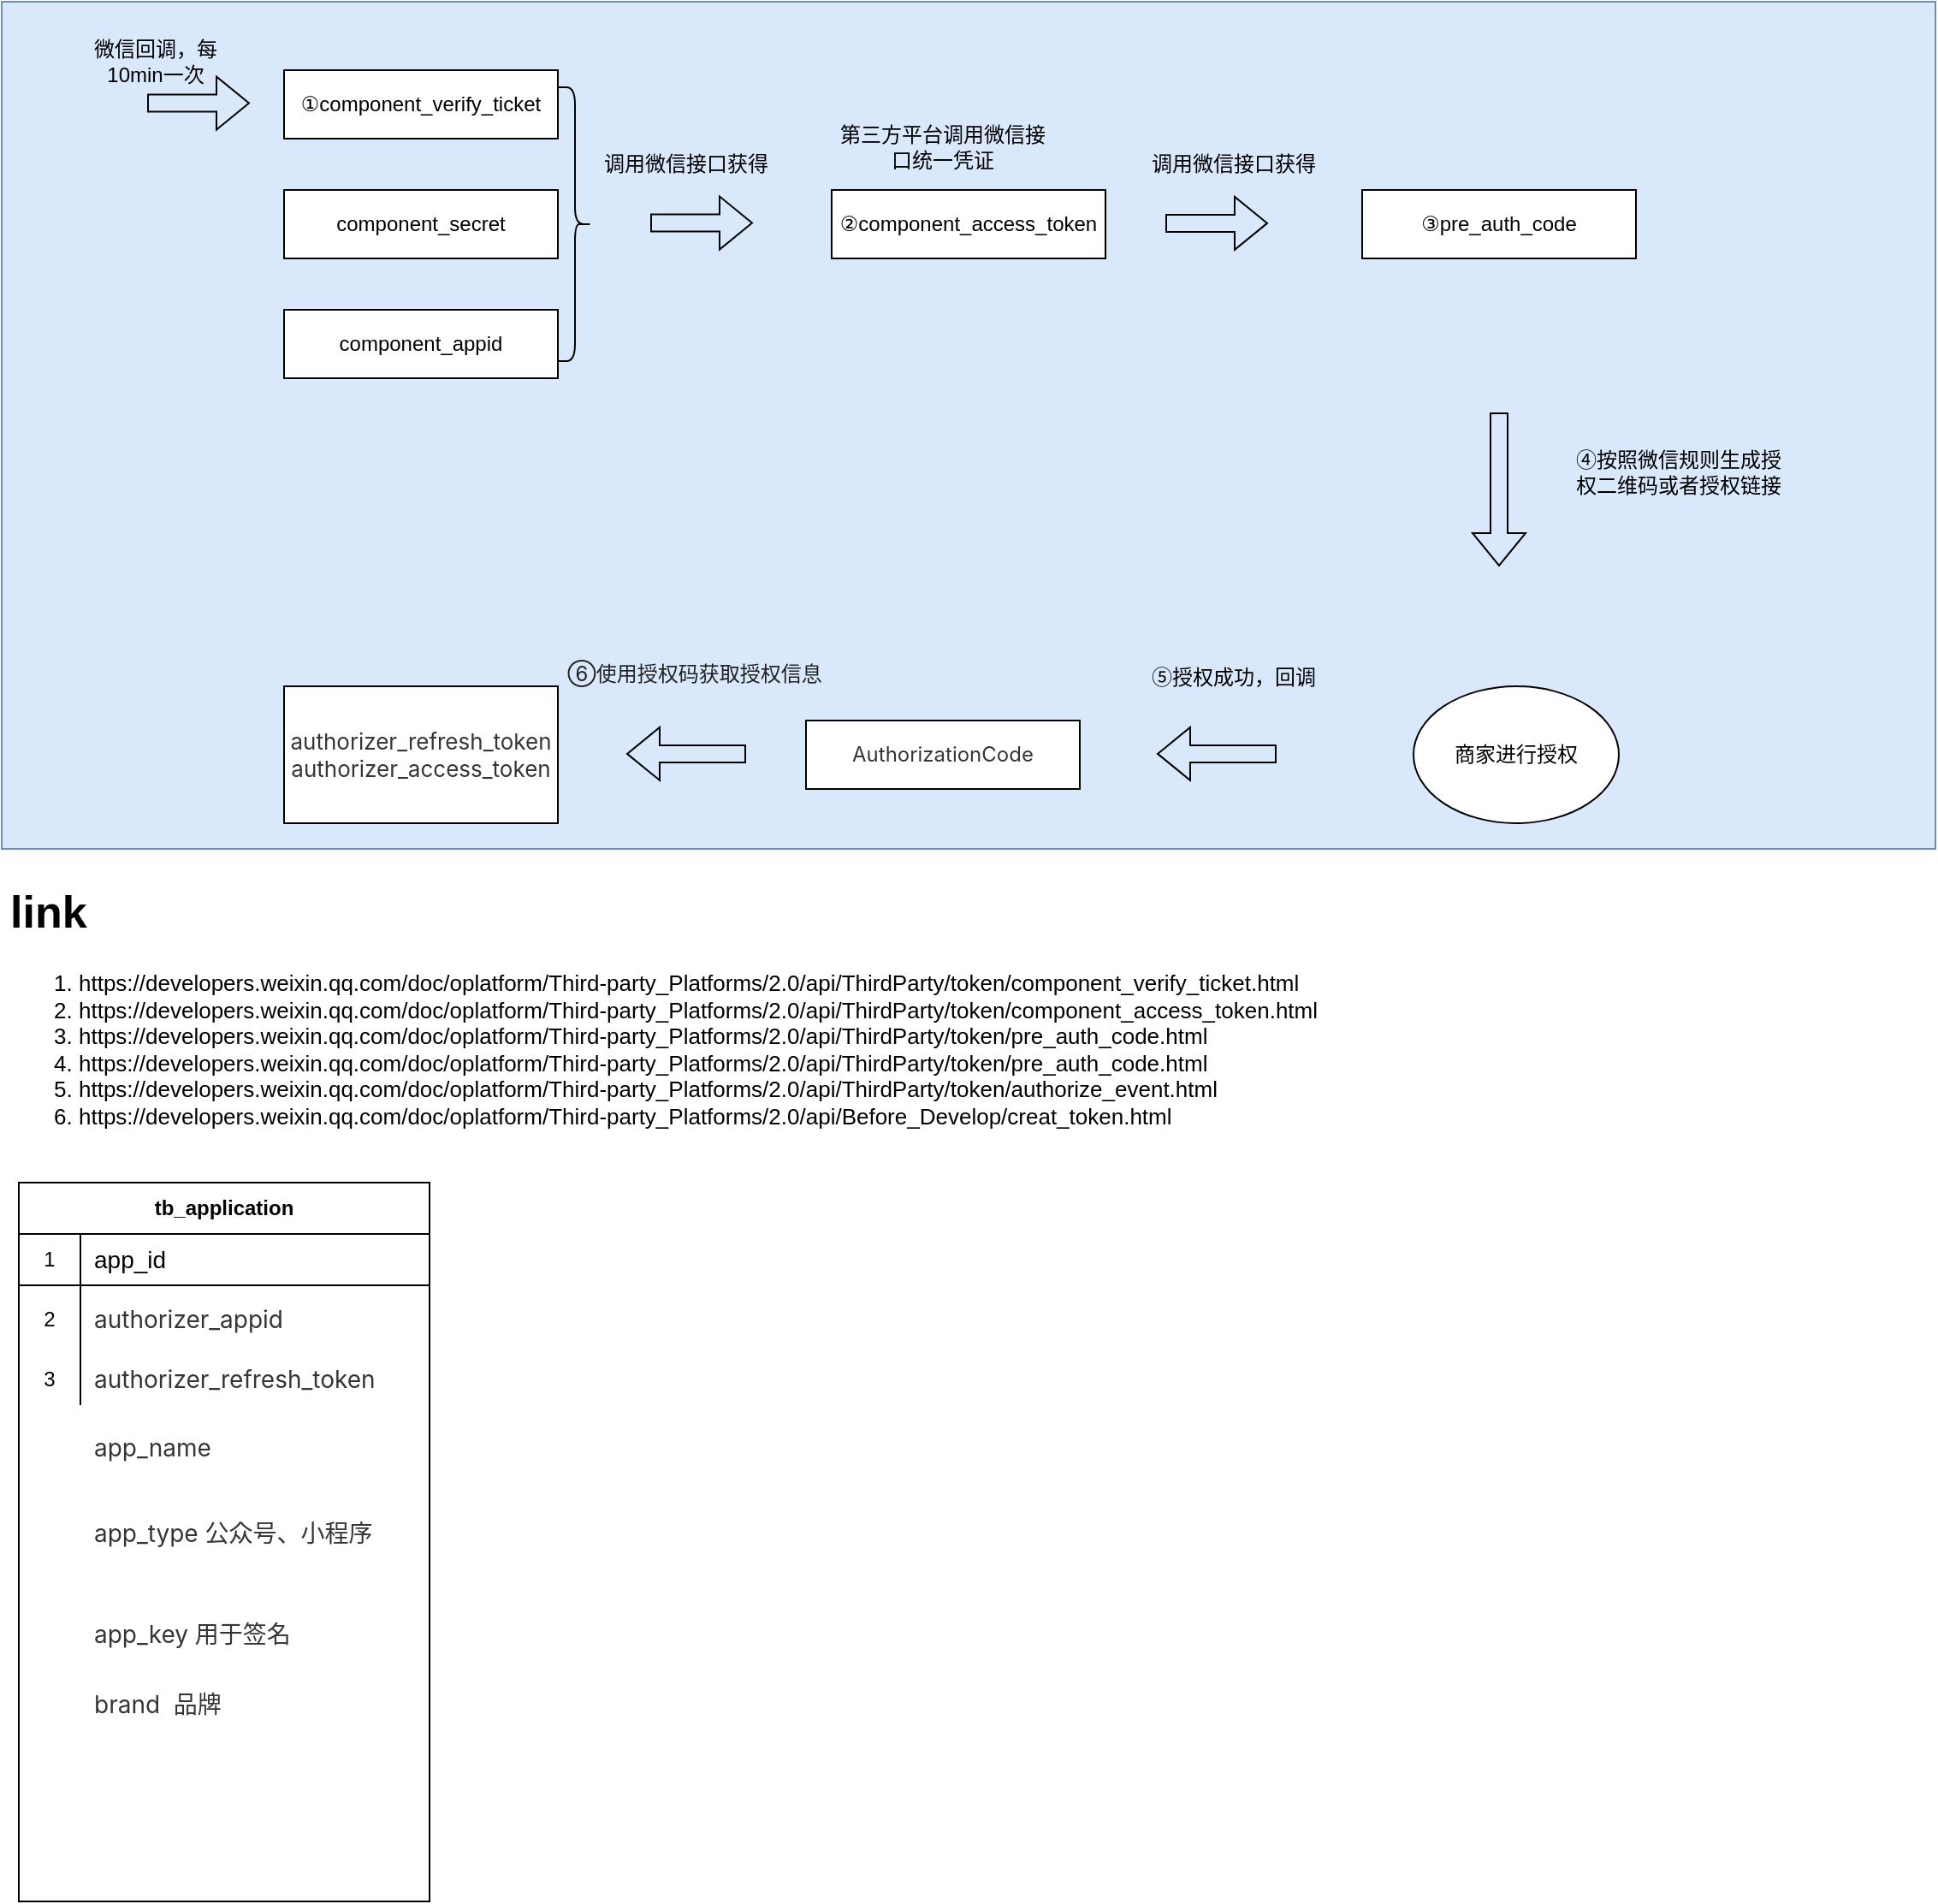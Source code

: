 <mxfile version="20.2.2" type="github">
  <diagram id="TUg0mAsogZZRu2QTR53R" name="第 1 页">
    <mxGraphModel dx="1043" dy="595" grid="1" gridSize="10" guides="1" tooltips="1" connect="1" arrows="1" fold="1" page="1" pageScale="1" pageWidth="827" pageHeight="1169" math="0" shadow="0">
      <root>
        <mxCell id="0" />
        <mxCell id="1" parent="0" />
        <mxCell id="xqInLOvfpjBzlCC8Navy-31" value="" style="rounded=0;whiteSpace=wrap;html=1;fontSize=13;fillColor=#dae8fc;strokeColor=#6c8ebf;" vertex="1" parent="1">
          <mxGeometry x="40" y="230" width="1130" height="495" as="geometry" />
        </mxCell>
        <mxCell id="xqInLOvfpjBzlCC8Navy-1" value="②component_access_token" style="rounded=0;whiteSpace=wrap;html=1;" vertex="1" parent="1">
          <mxGeometry x="525" y="340" width="160" height="40" as="geometry" />
        </mxCell>
        <mxCell id="xqInLOvfpjBzlCC8Navy-2" value="component_secret" style="rounded=0;whiteSpace=wrap;html=1;" vertex="1" parent="1">
          <mxGeometry x="205" y="340" width="160" height="40" as="geometry" />
        </mxCell>
        <mxCell id="xqInLOvfpjBzlCC8Navy-3" value="component_appid" style="rounded=0;whiteSpace=wrap;html=1;" vertex="1" parent="1">
          <mxGeometry x="205" y="410" width="160" height="40" as="geometry" />
        </mxCell>
        <mxCell id="xqInLOvfpjBzlCC8Navy-5" value="①component_verify_ticket" style="rounded=0;whiteSpace=wrap;html=1;" vertex="1" parent="1">
          <mxGeometry x="205" y="270" width="160" height="40" as="geometry" />
        </mxCell>
        <mxCell id="xqInLOvfpjBzlCC8Navy-8" value="微信回调，每10min一次" style="text;html=1;strokeColor=none;fillColor=none;align=center;verticalAlign=middle;whiteSpace=wrap;rounded=0;" vertex="1" parent="1">
          <mxGeometry x="85" y="250" width="90" height="30" as="geometry" />
        </mxCell>
        <mxCell id="xqInLOvfpjBzlCC8Navy-9" value="" style="shape=flexArrow;endArrow=classic;html=1;rounded=0;" edge="1" parent="1">
          <mxGeometry width="50" height="50" relative="1" as="geometry">
            <mxPoint x="419" y="359.29" as="sourcePoint" />
            <mxPoint x="479" y="359.29" as="targetPoint" />
          </mxGeometry>
        </mxCell>
        <mxCell id="xqInLOvfpjBzlCC8Navy-10" value="" style="shape=curlyBracket;whiteSpace=wrap;html=1;rounded=1;flipH=1;" vertex="1" parent="1">
          <mxGeometry x="365" y="280" width="20" height="160" as="geometry" />
        </mxCell>
        <mxCell id="xqInLOvfpjBzlCC8Navy-11" value="③pre_auth_code" style="rounded=0;whiteSpace=wrap;html=1;" vertex="1" parent="1">
          <mxGeometry x="835" y="340" width="160" height="40" as="geometry" />
        </mxCell>
        <mxCell id="xqInLOvfpjBzlCC8Navy-13" value="调用微信接口获得" style="text;html=1;strokeColor=none;fillColor=none;align=center;verticalAlign=middle;whiteSpace=wrap;rounded=0;" vertex="1" parent="1">
          <mxGeometry x="695" y="310" width="130" height="30" as="geometry" />
        </mxCell>
        <mxCell id="xqInLOvfpjBzlCC8Navy-14" value="第三方平台调用微信接口统一凭证" style="text;html=1;strokeColor=none;fillColor=none;align=center;verticalAlign=middle;whiteSpace=wrap;rounded=0;" vertex="1" parent="1">
          <mxGeometry x="525" y="300" width="130" height="30" as="geometry" />
        </mxCell>
        <mxCell id="xqInLOvfpjBzlCC8Navy-15" value="" style="shape=flexArrow;endArrow=classic;html=1;rounded=0;" edge="1" parent="1">
          <mxGeometry width="50" height="50" relative="1" as="geometry">
            <mxPoint x="720.0" y="359.44" as="sourcePoint" />
            <mxPoint x="780.0" y="359.44" as="targetPoint" />
          </mxGeometry>
        </mxCell>
        <mxCell id="xqInLOvfpjBzlCC8Navy-16" value="" style="shape=flexArrow;endArrow=classic;html=1;rounded=0;" edge="1" parent="1">
          <mxGeometry width="50" height="50" relative="1" as="geometry">
            <mxPoint x="125" y="289.29" as="sourcePoint" />
            <mxPoint x="185" y="289.29" as="targetPoint" />
          </mxGeometry>
        </mxCell>
        <mxCell id="xqInLOvfpjBzlCC8Navy-17" value="调用微信接口获得" style="text;html=1;strokeColor=none;fillColor=none;align=center;verticalAlign=middle;whiteSpace=wrap;rounded=0;" vertex="1" parent="1">
          <mxGeometry x="375" y="310" width="130" height="30" as="geometry" />
        </mxCell>
        <mxCell id="xqInLOvfpjBzlCC8Navy-18" value="" style="shape=flexArrow;endArrow=classic;html=1;rounded=0;" edge="1" parent="1">
          <mxGeometry width="50" height="50" relative="1" as="geometry">
            <mxPoint x="915" y="470" as="sourcePoint" />
            <mxPoint x="915" y="560" as="targetPoint" />
          </mxGeometry>
        </mxCell>
        <mxCell id="xqInLOvfpjBzlCC8Navy-19" value="④按照微信规则生成授权二维码或者授权链接" style="text;html=1;strokeColor=none;fillColor=none;align=center;verticalAlign=middle;whiteSpace=wrap;rounded=0;" vertex="1" parent="1">
          <mxGeometry x="955" y="490" width="130" height="30" as="geometry" />
        </mxCell>
        <mxCell id="xqInLOvfpjBzlCC8Navy-20" value="商家进行授权" style="ellipse;whiteSpace=wrap;html=1;" vertex="1" parent="1">
          <mxGeometry x="865" y="630" width="120" height="80" as="geometry" />
        </mxCell>
        <mxCell id="xqInLOvfpjBzlCC8Navy-23" value="" style="shape=flexArrow;endArrow=classic;html=1;rounded=0;" edge="1" parent="1">
          <mxGeometry width="50" height="50" relative="1" as="geometry">
            <mxPoint x="785" y="669.44" as="sourcePoint" />
            <mxPoint x="715" y="669.44" as="targetPoint" />
          </mxGeometry>
        </mxCell>
        <mxCell id="xqInLOvfpjBzlCC8Navy-24" value="⑤授权成功，回调" style="text;html=1;strokeColor=none;fillColor=none;align=center;verticalAlign=middle;whiteSpace=wrap;rounded=0;" vertex="1" parent="1">
          <mxGeometry x="695" y="610" width="130" height="30" as="geometry" />
        </mxCell>
        <mxCell id="xqInLOvfpjBzlCC8Navy-25" value="&lt;span style=&quot;color: rgb(53, 53, 53); font-family: -apple-system, BlinkMacSystemFont, &amp;quot;SF UI Text&amp;quot;, &amp;quot;Helvetica Neue&amp;quot;, &amp;quot;PingFang SC&amp;quot;, &amp;quot;Hiragino Sans GB&amp;quot;, &amp;quot;Microsoft YaHei UI&amp;quot;, &amp;quot;Microsoft YaHei&amp;quot;, Arial, sans-serif; text-align: left;&quot;&gt;&lt;font style=&quot;font-size: 12px;&quot;&gt;AuthorizationCode&lt;/font&gt;&lt;/span&gt;" style="rounded=0;whiteSpace=wrap;html=1;" vertex="1" parent="1">
          <mxGeometry x="510" y="650" width="160" height="40" as="geometry" />
        </mxCell>
        <mxCell id="xqInLOvfpjBzlCC8Navy-26" value="" style="shape=flexArrow;endArrow=classic;html=1;rounded=0;" edge="1" parent="1">
          <mxGeometry width="50" height="50" relative="1" as="geometry">
            <mxPoint x="475" y="669.44" as="sourcePoint" />
            <mxPoint x="405" y="669.44" as="targetPoint" />
          </mxGeometry>
        </mxCell>
        <mxCell id="xqInLOvfpjBzlCC8Navy-27" value="&lt;font style=&quot;font-size: 12px;&quot;&gt;&lt;br&gt;&lt;/font&gt;&lt;h2 style=&quot;margin: 0px 0px 0.5em; padding: 0px; -webkit-tap-highlight-color: transparent; color: rgb(34, 34, 34); font-family: -apple-system, BlinkMacSystemFont, &amp;quot;SF UI Text&amp;quot;, &amp;quot;Helvetica Neue&amp;quot;, &amp;quot;PingFang SC&amp;quot;, &amp;quot;Hiragino Sans GB&amp;quot;, &amp;quot;Microsoft YaHei UI&amp;quot;, &amp;quot;Microsoft YaHei&amp;quot;, Arial, sans-serif; font-style: normal; font-variant-ligatures: normal; font-variant-caps: normal; letter-spacing: normal; orphans: 2; text-align: start; text-indent: 0px; text-transform: none; widows: 2; word-spacing: 0px; -webkit-text-stroke-width: 0px; text-decoration-thickness: initial; text-decoration-style: initial; text-decoration-color: initial;&quot; id=&quot;使用授权码获取授权信息&quot;&gt;&lt;font style=&quot;font-size: 12px; font-weight: normal;&quot;&gt;⑥使用授权码获取授权信息&lt;/font&gt;&lt;/h2&gt;&lt;font style=&quot;font-size: 12px;&quot;&gt;&lt;br&gt;&lt;/font&gt;" style="text;html=1;strokeColor=none;fillColor=none;align=center;verticalAlign=middle;whiteSpace=wrap;rounded=0;" vertex="1" parent="1">
          <mxGeometry x="365" y="610" width="160" height="30" as="geometry" />
        </mxCell>
        <mxCell id="xqInLOvfpjBzlCC8Navy-28" value="&lt;font style=&quot;font-size: 13px;&quot;&gt;&lt;span style=&quot;color: rgb(53, 53, 53); font-family: -apple-system, BlinkMacSystemFont, &amp;quot;SF UI Text&amp;quot;, &amp;quot;Helvetica Neue&amp;quot;, &amp;quot;PingFang SC&amp;quot;, &amp;quot;Hiragino Sans GB&amp;quot;, &amp;quot;Microsoft YaHei UI&amp;quot;, &amp;quot;Microsoft YaHei&amp;quot;, Arial, sans-serif; text-align: left;&quot;&gt;authorizer_refresh_token&lt;br&gt;&lt;/span&gt;&lt;span style=&quot;color: rgb(53, 53, 53); font-family: -apple-system, BlinkMacSystemFont, &amp;quot;SF UI Text&amp;quot;, &amp;quot;Helvetica Neue&amp;quot;, &amp;quot;PingFang SC&amp;quot;, &amp;quot;Hiragino Sans GB&amp;quot;, &amp;quot;Microsoft YaHei UI&amp;quot;, &amp;quot;Microsoft YaHei&amp;quot;, Arial, sans-serif; text-align: left;&quot;&gt;&lt;font style=&quot;font-size: 13px;&quot;&gt;authorizer_access_token&lt;/font&gt;&lt;/span&gt;&lt;/font&gt;&lt;span style=&quot;color: rgb(53, 53, 53); font-family: -apple-system, BlinkMacSystemFont, &amp;quot;SF UI Text&amp;quot;, &amp;quot;Helvetica Neue&amp;quot;, &amp;quot;PingFang SC&amp;quot;, &amp;quot;Hiragino Sans GB&amp;quot;, &amp;quot;Microsoft YaHei UI&amp;quot;, &amp;quot;Microsoft YaHei&amp;quot;, Arial, sans-serif; font-size: 13px; text-align: left;&quot;&gt;&lt;br&gt;&lt;/span&gt;" style="rounded=0;whiteSpace=wrap;html=1;" vertex="1" parent="1">
          <mxGeometry x="205" y="630" width="160" height="80" as="geometry" />
        </mxCell>
        <mxCell id="xqInLOvfpjBzlCC8Navy-36" value="&lt;h1&gt;link&lt;/h1&gt;&lt;div&gt;&lt;ol&gt;&lt;li&gt;https://developers.weixin.qq.com/doc/oplatform/Third-party_Platforms/2.0/api/ThirdParty/token/component_verify_ticket.html&lt;/li&gt;&lt;li&gt;https://developers.weixin.qq.com/doc/oplatform/Third-party_Platforms/2.0/api/ThirdParty/token/component_access_token.html&lt;/li&gt;&lt;li&gt;https://developers.weixin.qq.com/doc/oplatform/Third-party_Platforms/2.0/api/ThirdParty/token/pre_auth_code.html&lt;br&gt;&lt;/li&gt;&lt;li&gt;https://developers.weixin.qq.com/doc/oplatform/Third-party_Platforms/2.0/api/ThirdParty/token/pre_auth_code.html&lt;br&gt;&lt;/li&gt;&lt;li&gt;https://developers.weixin.qq.com/doc/oplatform/Third-party_Platforms/2.0/api/ThirdParty/token/authorize_event.html&lt;/li&gt;&lt;li&gt;&lt;span style=&quot;text-align: center;&quot;&gt;https://developers.weixin.qq.com/doc/oplatform/Third-party_Platforms/2.0/api/Before_Develop/creat_token.html&lt;/span&gt;&lt;br&gt;&lt;/li&gt;&lt;/ol&gt;&lt;/div&gt;" style="text;html=1;strokeColor=none;fillColor=none;spacing=5;spacingTop=-20;whiteSpace=wrap;overflow=hidden;rounded=0;fontSize=13;" vertex="1" parent="1">
          <mxGeometry x="40" y="740" width="830" height="190" as="geometry" />
        </mxCell>
        <mxCell id="xqInLOvfpjBzlCC8Navy-39" value="tb_application" style="shape=table;html=1;whiteSpace=wrap;startSize=30;container=1;collapsible=0;childLayout=tableLayout;fixedRows=1;rowLines=0;fontStyle=1;align=center;" vertex="1" parent="1">
          <mxGeometry x="50" y="920" width="240" height="420" as="geometry" />
        </mxCell>
        <mxCell id="xqInLOvfpjBzlCC8Navy-40" value="" style="shape=partialRectangle;html=1;whiteSpace=wrap;collapsible=0;dropTarget=0;pointerEvents=0;fillColor=none;top=0;left=0;bottom=1;right=0;points=[[0,0.5],[1,0.5]];portConstraint=eastwest;" vertex="1" parent="xqInLOvfpjBzlCC8Navy-39">
          <mxGeometry y="30" width="240" height="30" as="geometry" />
        </mxCell>
        <mxCell id="xqInLOvfpjBzlCC8Navy-41" value="1" style="shape=partialRectangle;html=1;whiteSpace=wrap;connectable=0;fillColor=none;top=0;left=0;bottom=0;right=0;overflow=hidden;" vertex="1" parent="xqInLOvfpjBzlCC8Navy-40">
          <mxGeometry width="36" height="30" as="geometry">
            <mxRectangle width="36" height="30" as="alternateBounds" />
          </mxGeometry>
        </mxCell>
        <mxCell id="xqInLOvfpjBzlCC8Navy-42" value="&lt;font style=&quot;font-size: 14px;&quot;&gt;app_id&lt;/font&gt;" style="shape=partialRectangle;html=1;whiteSpace=wrap;connectable=0;fillColor=none;top=0;left=0;bottom=0;right=0;align=left;spacingLeft=6;overflow=hidden;" vertex="1" parent="xqInLOvfpjBzlCC8Navy-40">
          <mxGeometry x="36" width="204" height="30" as="geometry">
            <mxRectangle width="204" height="30" as="alternateBounds" />
          </mxGeometry>
        </mxCell>
        <mxCell id="xqInLOvfpjBzlCC8Navy-43" value="" style="shape=partialRectangle;html=1;whiteSpace=wrap;collapsible=0;dropTarget=0;pointerEvents=0;fillColor=none;top=0;left=0;bottom=0;right=0;points=[[0,0.5],[1,0.5]];portConstraint=eastwest;" vertex="1" parent="xqInLOvfpjBzlCC8Navy-39">
          <mxGeometry y="60" width="240" height="40" as="geometry" />
        </mxCell>
        <mxCell id="xqInLOvfpjBzlCC8Navy-44" value="2" style="shape=partialRectangle;html=1;whiteSpace=wrap;connectable=0;fillColor=none;top=0;left=0;bottom=0;right=0;overflow=hidden;" vertex="1" parent="xqInLOvfpjBzlCC8Navy-43">
          <mxGeometry width="36" height="40" as="geometry">
            <mxRectangle width="36" height="40" as="alternateBounds" />
          </mxGeometry>
        </mxCell>
        <mxCell id="xqInLOvfpjBzlCC8Navy-45" value="&lt;span style=&quot;color: rgb(53, 53, 53); font-family: -apple-system, BlinkMacSystemFont, &amp;quot;SF UI Text&amp;quot;, &amp;quot;Helvetica Neue&amp;quot;, &amp;quot;PingFang SC&amp;quot;, &amp;quot;Hiragino Sans GB&amp;quot;, &amp;quot;Microsoft YaHei UI&amp;quot;, &amp;quot;Microsoft YaHei&amp;quot;, Arial, sans-serif; font-size: 14px;&quot;&gt;authorizer_appid&lt;/span&gt;" style="shape=partialRectangle;html=1;whiteSpace=wrap;connectable=0;fillColor=none;top=0;left=0;bottom=0;right=0;align=left;spacingLeft=6;overflow=hidden;" vertex="1" parent="xqInLOvfpjBzlCC8Navy-43">
          <mxGeometry x="36" width="204" height="40" as="geometry">
            <mxRectangle width="204" height="40" as="alternateBounds" />
          </mxGeometry>
        </mxCell>
        <mxCell id="xqInLOvfpjBzlCC8Navy-46" value="" style="shape=partialRectangle;html=1;whiteSpace=wrap;collapsible=0;dropTarget=0;pointerEvents=0;fillColor=none;top=0;left=0;bottom=0;right=0;points=[[0,0.5],[1,0.5]];portConstraint=eastwest;" vertex="1" parent="xqInLOvfpjBzlCC8Navy-39">
          <mxGeometry y="100" width="240" height="30" as="geometry" />
        </mxCell>
        <mxCell id="xqInLOvfpjBzlCC8Navy-47" value="3" style="shape=partialRectangle;html=1;whiteSpace=wrap;connectable=0;fillColor=none;top=0;left=0;bottom=0;right=0;overflow=hidden;" vertex="1" parent="xqInLOvfpjBzlCC8Navy-46">
          <mxGeometry width="36" height="30" as="geometry">
            <mxRectangle width="36" height="30" as="alternateBounds" />
          </mxGeometry>
        </mxCell>
        <mxCell id="xqInLOvfpjBzlCC8Navy-48" value="" style="group" connectable="0" vertex="1" parent="xqInLOvfpjBzlCC8Navy-46">
          <mxGeometry x="36" width="204" height="30" as="geometry">
            <mxRectangle width="204" height="30" as="alternateBounds" />
          </mxGeometry>
        </mxCell>
        <mxCell id="xqInLOvfpjBzlCC8Navy-49" value="&lt;span style=&quot;color: rgb(53, 53, 53); font-family: -apple-system, BlinkMacSystemFont, &amp;quot;SF UI Text&amp;quot;, &amp;quot;Helvetica Neue&amp;quot;, &amp;quot;PingFang SC&amp;quot;, &amp;quot;Hiragino Sans GB&amp;quot;, &amp;quot;Microsoft YaHei UI&amp;quot;, &amp;quot;Microsoft YaHei&amp;quot;, Arial, sans-serif; font-size: 14px;&quot;&gt;authorizer_refresh_token&lt;/span&gt;" style="shape=partialRectangle;html=1;whiteSpace=wrap;connectable=0;fillColor=none;top=0;left=0;bottom=0;right=0;align=left;spacingLeft=6;overflow=hidden;" vertex="1" parent="xqInLOvfpjBzlCC8Navy-48">
          <mxGeometry width="200" height="30" as="geometry" />
        </mxCell>
        <mxCell id="xqInLOvfpjBzlCC8Navy-72" value="" style="shape=partialRectangle;html=1;whiteSpace=wrap;collapsible=0;dropTarget=0;pointerEvents=0;fillColor=none;top=0;left=0;bottom=0;right=0;points=[[0,0.5],[1,0.5]];portConstraint=eastwest;" vertex="1" parent="1">
          <mxGeometry x="50" y="1060" width="240" height="30" as="geometry" />
        </mxCell>
        <mxCell id="xqInLOvfpjBzlCC8Navy-73" value="" style="shape=partialRectangle;html=1;whiteSpace=wrap;connectable=0;fillColor=none;top=0;left=0;bottom=0;right=0;overflow=hidden;" vertex="1" parent="xqInLOvfpjBzlCC8Navy-72">
          <mxGeometry width="36" height="30" as="geometry">
            <mxRectangle width="36" height="30" as="alternateBounds" />
          </mxGeometry>
        </mxCell>
        <mxCell id="xqInLOvfpjBzlCC8Navy-74" value="" style="group" connectable="0" vertex="1" parent="xqInLOvfpjBzlCC8Navy-72">
          <mxGeometry x="36" width="204" height="30" as="geometry">
            <mxRectangle width="204" height="30" as="alternateBounds" />
          </mxGeometry>
        </mxCell>
        <mxCell id="xqInLOvfpjBzlCC8Navy-75" value="&lt;span style=&quot;color: rgb(53, 53, 53); font-family: -apple-system, BlinkMacSystemFont, &amp;quot;SF UI Text&amp;quot;, &amp;quot;Helvetica Neue&amp;quot;, &amp;quot;PingFang SC&amp;quot;, &amp;quot;Hiragino Sans GB&amp;quot;, &amp;quot;Microsoft YaHei UI&amp;quot;, &amp;quot;Microsoft YaHei&amp;quot;, Arial, sans-serif; font-size: 14px;&quot;&gt;app_name&lt;/span&gt;" style="shape=partialRectangle;html=1;whiteSpace=wrap;connectable=0;fillColor=none;top=0;left=0;bottom=0;right=0;align=left;spacingLeft=6;overflow=hidden;" vertex="1" parent="xqInLOvfpjBzlCC8Navy-74">
          <mxGeometry width="200" height="30" as="geometry" />
        </mxCell>
        <mxCell id="xqInLOvfpjBzlCC8Navy-76" value="" style="shape=partialRectangle;html=1;whiteSpace=wrap;collapsible=0;dropTarget=0;pointerEvents=0;fillColor=none;top=0;left=0;bottom=0;right=0;points=[[0,0.5],[1,0.5]];portConstraint=eastwest;" vertex="1" parent="1">
          <mxGeometry x="50" y="1110" width="240" height="30" as="geometry" />
        </mxCell>
        <mxCell id="xqInLOvfpjBzlCC8Navy-77" value="" style="shape=partialRectangle;html=1;whiteSpace=wrap;connectable=0;fillColor=none;top=0;left=0;bottom=0;right=0;overflow=hidden;" vertex="1" parent="xqInLOvfpjBzlCC8Navy-76">
          <mxGeometry width="36" height="30" as="geometry">
            <mxRectangle width="36" height="30" as="alternateBounds" />
          </mxGeometry>
        </mxCell>
        <mxCell id="xqInLOvfpjBzlCC8Navy-78" value="" style="group" connectable="0" vertex="1" parent="xqInLOvfpjBzlCC8Navy-76">
          <mxGeometry x="36" width="204" height="30" as="geometry">
            <mxRectangle width="204" height="30" as="alternateBounds" />
          </mxGeometry>
        </mxCell>
        <mxCell id="xqInLOvfpjBzlCC8Navy-79" value="&lt;span style=&quot;color: rgb(53, 53, 53); font-family: -apple-system, BlinkMacSystemFont, &amp;quot;SF UI Text&amp;quot;, &amp;quot;Helvetica Neue&amp;quot;, &amp;quot;PingFang SC&amp;quot;, &amp;quot;Hiragino Sans GB&amp;quot;, &amp;quot;Microsoft YaHei UI&amp;quot;, &amp;quot;Microsoft YaHei&amp;quot;, Arial, sans-serif; font-size: 14px;&quot;&gt;app_type 公众号、小程序&lt;/span&gt;" style="shape=partialRectangle;html=1;whiteSpace=wrap;connectable=0;fillColor=none;top=0;left=0;bottom=0;right=0;align=left;spacingLeft=6;overflow=hidden;" vertex="1" parent="xqInLOvfpjBzlCC8Navy-78">
          <mxGeometry width="200" height="30" as="geometry" />
        </mxCell>
        <mxCell id="xqInLOvfpjBzlCC8Navy-80" value="" style="shape=partialRectangle;html=1;whiteSpace=wrap;collapsible=0;dropTarget=0;pointerEvents=0;fillColor=none;top=0;left=0;bottom=0;right=0;points=[[0,0.5],[1,0.5]];portConstraint=eastwest;" vertex="1" parent="1">
          <mxGeometry x="50" y="1199" width="240" height="30" as="geometry" />
        </mxCell>
        <mxCell id="xqInLOvfpjBzlCC8Navy-81" value="" style="shape=partialRectangle;html=1;whiteSpace=wrap;connectable=0;fillColor=none;top=0;left=0;bottom=0;right=0;overflow=hidden;" vertex="1" parent="xqInLOvfpjBzlCC8Navy-80">
          <mxGeometry width="36" height="30" as="geometry">
            <mxRectangle width="36" height="30" as="alternateBounds" />
          </mxGeometry>
        </mxCell>
        <mxCell id="xqInLOvfpjBzlCC8Navy-84" value="" style="shape=partialRectangle;html=1;whiteSpace=wrap;collapsible=0;dropTarget=0;pointerEvents=0;fillColor=none;top=0;left=0;bottom=0;right=0;points=[[0,0.5],[1,0.5]];portConstraint=eastwest;" vertex="1" parent="1">
          <mxGeometry x="50" y="1169" width="240" height="30" as="geometry" />
        </mxCell>
        <mxCell id="xqInLOvfpjBzlCC8Navy-85" value="" style="shape=partialRectangle;html=1;whiteSpace=wrap;connectable=0;fillColor=none;top=0;left=0;bottom=0;right=0;overflow=hidden;" vertex="1" parent="xqInLOvfpjBzlCC8Navy-84">
          <mxGeometry width="36" height="30" as="geometry">
            <mxRectangle width="36" height="30" as="alternateBounds" />
          </mxGeometry>
        </mxCell>
        <mxCell id="xqInLOvfpjBzlCC8Navy-86" value="" style="group" connectable="0" vertex="1" parent="xqInLOvfpjBzlCC8Navy-84">
          <mxGeometry x="36" width="204" height="30" as="geometry">
            <mxRectangle width="204" height="30" as="alternateBounds" />
          </mxGeometry>
        </mxCell>
        <mxCell id="xqInLOvfpjBzlCC8Navy-87" value="&lt;span style=&quot;color: rgb(53, 53, 53); font-family: -apple-system, BlinkMacSystemFont, &amp;quot;SF UI Text&amp;quot;, &amp;quot;Helvetica Neue&amp;quot;, &amp;quot;PingFang SC&amp;quot;, &amp;quot;Hiragino Sans GB&amp;quot;, &amp;quot;Microsoft YaHei UI&amp;quot;, &amp;quot;Microsoft YaHei&amp;quot;, Arial, sans-serif; font-size: 14px;&quot;&gt;app_key 用于签名&lt;/span&gt;" style="shape=partialRectangle;html=1;whiteSpace=wrap;connectable=0;fillColor=none;top=0;left=0;bottom=0;right=0;align=left;spacingLeft=6;overflow=hidden;" vertex="1" parent="xqInLOvfpjBzlCC8Navy-86">
          <mxGeometry width="200" height="30" as="geometry" />
        </mxCell>
        <mxCell id="xqInLOvfpjBzlCC8Navy-88" value="" style="shape=partialRectangle;html=1;whiteSpace=wrap;collapsible=0;dropTarget=0;pointerEvents=0;fillColor=none;top=0;left=0;bottom=0;right=0;points=[[0,0.5],[1,0.5]];portConstraint=eastwest;" vertex="1" parent="1">
          <mxGeometry x="50" y="1210" width="240" height="30" as="geometry" />
        </mxCell>
        <mxCell id="xqInLOvfpjBzlCC8Navy-89" value="" style="shape=partialRectangle;html=1;whiteSpace=wrap;connectable=0;fillColor=none;top=0;left=0;bottom=0;right=0;overflow=hidden;" vertex="1" parent="xqInLOvfpjBzlCC8Navy-88">
          <mxGeometry width="36" height="30" as="geometry">
            <mxRectangle width="36" height="30" as="alternateBounds" />
          </mxGeometry>
        </mxCell>
        <mxCell id="xqInLOvfpjBzlCC8Navy-90" value="" style="group" connectable="0" vertex="1" parent="xqInLOvfpjBzlCC8Navy-88">
          <mxGeometry x="36" width="204" height="30" as="geometry">
            <mxRectangle width="204" height="30" as="alternateBounds" />
          </mxGeometry>
        </mxCell>
        <mxCell id="xqInLOvfpjBzlCC8Navy-91" value="&lt;span style=&quot;color: rgb(53, 53, 53); font-family: -apple-system, BlinkMacSystemFont, &amp;quot;SF UI Text&amp;quot;, &amp;quot;Helvetica Neue&amp;quot;, &amp;quot;PingFang SC&amp;quot;, &amp;quot;Hiragino Sans GB&amp;quot;, &amp;quot;Microsoft YaHei UI&amp;quot;, &amp;quot;Microsoft YaHei&amp;quot;, Arial, sans-serif; font-size: 14px;&quot;&gt;brand&amp;nbsp; 品牌&lt;/span&gt;" style="shape=partialRectangle;html=1;whiteSpace=wrap;connectable=0;fillColor=none;top=0;left=0;bottom=0;right=0;align=left;spacingLeft=6;overflow=hidden;" vertex="1" parent="xqInLOvfpjBzlCC8Navy-90">
          <mxGeometry width="200" height="30" as="geometry" />
        </mxCell>
      </root>
    </mxGraphModel>
  </diagram>
</mxfile>
